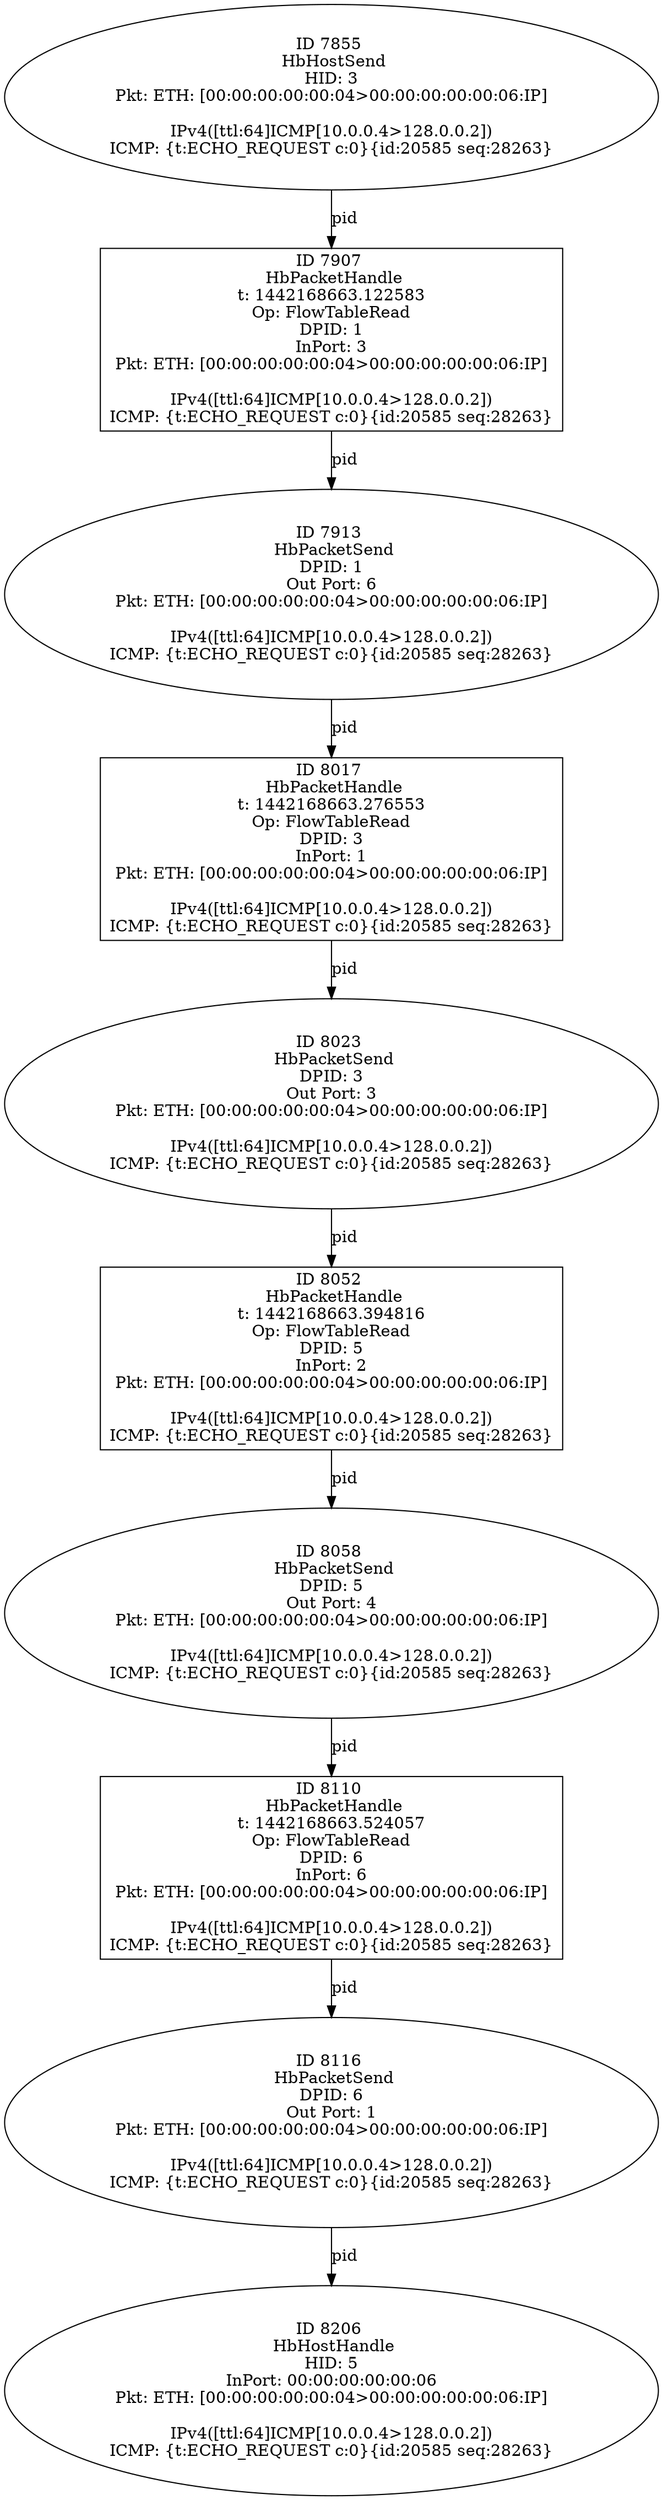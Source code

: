 strict digraph G {
7907 [shape=box, event=<hb_events.HbPacketHandle object at 0x10bdbafd0>, label="ID 7907 
 HbPacketHandle
t: 1442168663.122583
Op: FlowTableRead
DPID: 1
InPort: 3
Pkt: ETH: [00:00:00:00:00:04>00:00:00:00:00:06:IP]

IPv4([ttl:64]ICMP[10.0.0.4>128.0.0.2])
ICMP: {t:ECHO_REQUEST c:0}{id:20585 seq:28263}"];
7913 [shape=oval, event=<hb_events.HbPacketSend object at 0x10bdbf250>, label="ID 7913 
 HbPacketSend
DPID: 1
Out Port: 6
Pkt: ETH: [00:00:00:00:00:04>00:00:00:00:00:06:IP]

IPv4([ttl:64]ICMP[10.0.0.4>128.0.0.2])
ICMP: {t:ECHO_REQUEST c:0}{id:20585 seq:28263}"];
8116 [shape=oval, event=<hb_events.HbPacketSend object at 0x10be66c50>, label="ID 8116 
 HbPacketSend
DPID: 6
Out Port: 1
Pkt: ETH: [00:00:00:00:00:04>00:00:00:00:00:06:IP]

IPv4([ttl:64]ICMP[10.0.0.4>128.0.0.2])
ICMP: {t:ECHO_REQUEST c:0}{id:20585 seq:28263}"];
7855 [shape=oval, event=<hb_events.HbHostSend object at 0x10bd946d0>, label="ID 7855 
 HbHostSend
HID: 3
Pkt: ETH: [00:00:00:00:00:04>00:00:00:00:00:06:IP]

IPv4([ttl:64]ICMP[10.0.0.4>128.0.0.2])
ICMP: {t:ECHO_REQUEST c:0}{id:20585 seq:28263}"];
8017 [shape=box, event=<hb_events.HbPacketHandle object at 0x10be1b910>, label="ID 8017 
 HbPacketHandle
t: 1442168663.276553
Op: FlowTableRead
DPID: 3
InPort: 1
Pkt: ETH: [00:00:00:00:00:04>00:00:00:00:00:06:IP]

IPv4([ttl:64]ICMP[10.0.0.4>128.0.0.2])
ICMP: {t:ECHO_REQUEST c:0}{id:20585 seq:28263}"];
8110 [shape=box, event=<hb_events.HbPacketHandle object at 0x10be5cc90>, label="ID 8110 
 HbPacketHandle
t: 1442168663.524057
Op: FlowTableRead
DPID: 6
InPort: 6
Pkt: ETH: [00:00:00:00:00:04>00:00:00:00:00:06:IP]

IPv4([ttl:64]ICMP[10.0.0.4>128.0.0.2])
ICMP: {t:ECHO_REQUEST c:0}{id:20585 seq:28263}"];
8023 [shape=oval, event=<hb_events.HbPacketSend object at 0x10be1bd50>, label="ID 8023 
 HbPacketSend
DPID: 3
Out Port: 3
Pkt: ETH: [00:00:00:00:00:04>00:00:00:00:00:06:IP]

IPv4([ttl:64]ICMP[10.0.0.4>128.0.0.2])
ICMP: {t:ECHO_REQUEST c:0}{id:20585 seq:28263}"];
8052 [shape=box, event=<hb_events.HbPacketHandle object at 0x10be3da90>, label="ID 8052 
 HbPacketHandle
t: 1442168663.394816
Op: FlowTableRead
DPID: 5
InPort: 2
Pkt: ETH: [00:00:00:00:00:04>00:00:00:00:00:06:IP]

IPv4([ttl:64]ICMP[10.0.0.4>128.0.0.2])
ICMP: {t:ECHO_REQUEST c:0}{id:20585 seq:28263}"];
8058 [shape=oval, event=<hb_events.HbPacketSend object at 0x10be3ded0>, label="ID 8058 
 HbPacketSend
DPID: 5
Out Port: 4
Pkt: ETH: [00:00:00:00:00:04>00:00:00:00:00:06:IP]

IPv4([ttl:64]ICMP[10.0.0.4>128.0.0.2])
ICMP: {t:ECHO_REQUEST c:0}{id:20585 seq:28263}"];
8206 [shape=oval, event=<hb_events.HbHostHandle object at 0x10bebe150>, label="ID 8206 
 HbHostHandle
HID: 5
InPort: 00:00:00:00:00:06
Pkt: ETH: [00:00:00:00:00:04>00:00:00:00:00:06:IP]

IPv4([ttl:64]ICMP[10.0.0.4>128.0.0.2])
ICMP: {t:ECHO_REQUEST c:0}{id:20585 seq:28263}"];
7907 -> 7913  [rel=pid, label=pid];
8052 -> 8058  [rel=pid, label=pid];
7913 -> 8017  [rel=pid, label=pid];
7855 -> 7907  [rel=pid, label=pid];
8017 -> 8023  [rel=pid, label=pid];
8116 -> 8206  [rel=pid, label=pid];
8110 -> 8116  [rel=pid, label=pid];
8023 -> 8052  [rel=pid, label=pid];
8058 -> 8110  [rel=pid, label=pid];
}
